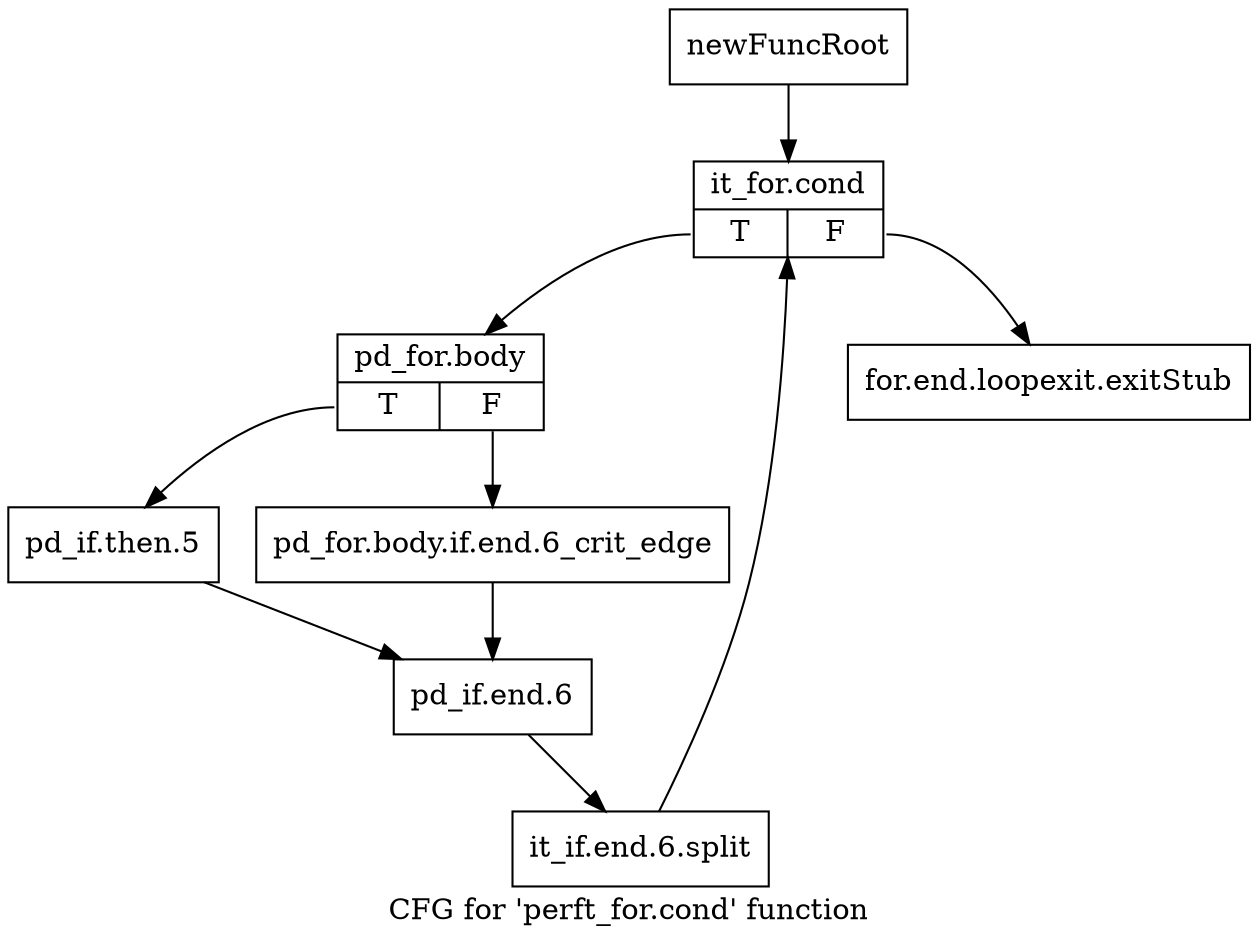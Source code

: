 digraph "CFG for 'perft_for.cond' function" {
	label="CFG for 'perft_for.cond' function";

	Node0x10fc750 [shape=record,label="{newFuncRoot}"];
	Node0x10fc750 -> Node0x11091f0;
	Node0x11091a0 [shape=record,label="{for.end.loopexit.exitStub}"];
	Node0x11091f0 [shape=record,label="{it_for.cond|{<s0>T|<s1>F}}"];
	Node0x11091f0:s0 -> Node0x1109240;
	Node0x11091f0:s1 -> Node0x11091a0;
	Node0x1109240 [shape=record,label="{pd_for.body|{<s0>T|<s1>F}}"];
	Node0x1109240:s0 -> Node0x11092e0;
	Node0x1109240:s1 -> Node0x1109290;
	Node0x1109290 [shape=record,label="{pd_for.body.if.end.6_crit_edge}"];
	Node0x1109290 -> Node0x110b5e0;
	Node0x11092e0 [shape=record,label="{pd_if.then.5}"];
	Node0x11092e0 -> Node0x110b5e0;
	Node0x110b5e0 [shape=record,label="{pd_if.end.6}"];
	Node0x110b5e0 -> Node0x146d090;
	Node0x146d090 [shape=record,label="{it_if.end.6.split}"];
	Node0x146d090 -> Node0x11091f0;
}
